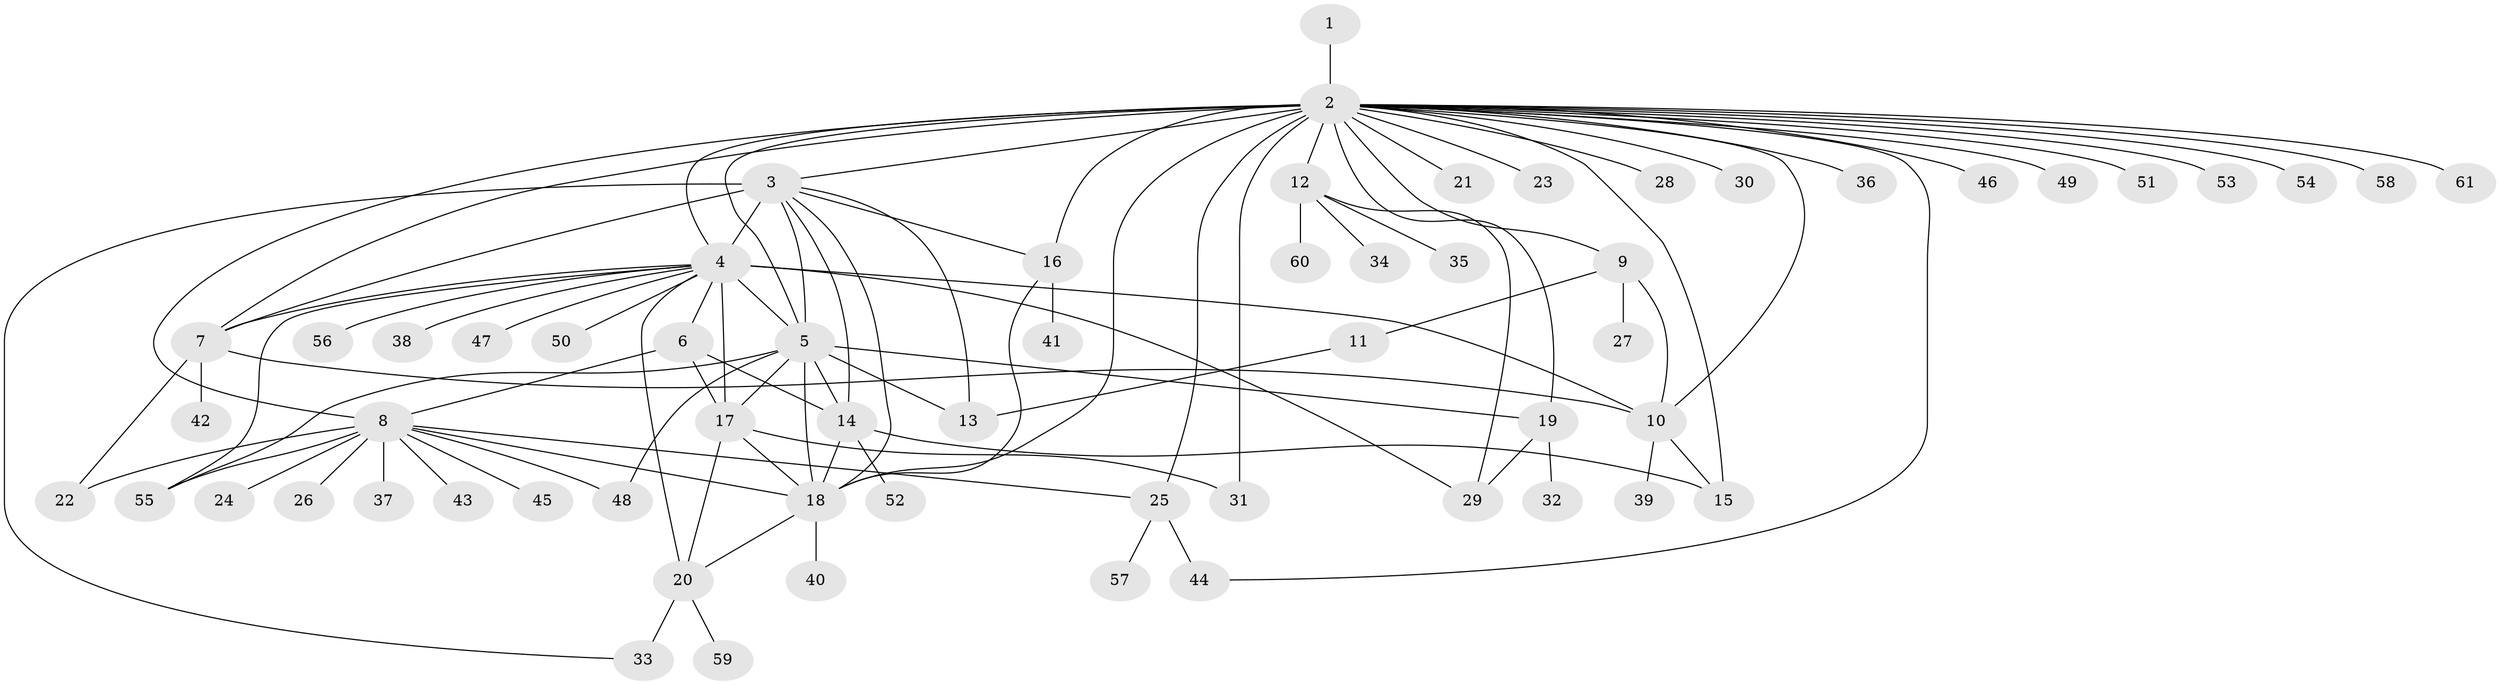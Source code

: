 // original degree distribution, {1: 0.512396694214876, 37: 0.008264462809917356, 31: 0.008264462809917356, 2: 0.19834710743801653, 4: 0.049586776859504134, 5: 0.024793388429752067, 6: 0.024793388429752067, 13: 0.008264462809917356, 7: 0.024793388429752067, 3: 0.11570247933884298, 10: 0.008264462809917356, 9: 0.008264462809917356, 12: 0.008264462809917356}
// Generated by graph-tools (version 1.1) at 2025/43/03/06/25 01:43:19]
// undirected, 61 vertices, 97 edges
graph export_dot {
graph [start="1"]
  node [color=gray90,style=filled];
  1;
  2;
  3;
  4;
  5;
  6;
  7;
  8;
  9;
  10;
  11;
  12;
  13;
  14;
  15;
  16;
  17;
  18;
  19;
  20;
  21;
  22;
  23;
  24;
  25;
  26;
  27;
  28;
  29;
  30;
  31;
  32;
  33;
  34;
  35;
  36;
  37;
  38;
  39;
  40;
  41;
  42;
  43;
  44;
  45;
  46;
  47;
  48;
  49;
  50;
  51;
  52;
  53;
  54;
  55;
  56;
  57;
  58;
  59;
  60;
  61;
  1 -- 2 [weight=1.0];
  2 -- 3 [weight=1.0];
  2 -- 4 [weight=2.0];
  2 -- 5 [weight=2.0];
  2 -- 7 [weight=1.0];
  2 -- 8 [weight=2.0];
  2 -- 9 [weight=1.0];
  2 -- 10 [weight=1.0];
  2 -- 12 [weight=1.0];
  2 -- 15 [weight=1.0];
  2 -- 16 [weight=2.0];
  2 -- 18 [weight=1.0];
  2 -- 19 [weight=1.0];
  2 -- 21 [weight=1.0];
  2 -- 23 [weight=1.0];
  2 -- 25 [weight=3.0];
  2 -- 28 [weight=1.0];
  2 -- 30 [weight=1.0];
  2 -- 31 [weight=2.0];
  2 -- 36 [weight=1.0];
  2 -- 44 [weight=1.0];
  2 -- 46 [weight=1.0];
  2 -- 49 [weight=1.0];
  2 -- 51 [weight=1.0];
  2 -- 53 [weight=1.0];
  2 -- 54 [weight=1.0];
  2 -- 58 [weight=1.0];
  2 -- 61 [weight=1.0];
  3 -- 4 [weight=19.0];
  3 -- 5 [weight=1.0];
  3 -- 7 [weight=1.0];
  3 -- 13 [weight=1.0];
  3 -- 14 [weight=1.0];
  3 -- 16 [weight=1.0];
  3 -- 18 [weight=2.0];
  3 -- 33 [weight=1.0];
  4 -- 5 [weight=1.0];
  4 -- 6 [weight=1.0];
  4 -- 7 [weight=2.0];
  4 -- 10 [weight=1.0];
  4 -- 17 [weight=1.0];
  4 -- 20 [weight=2.0];
  4 -- 29 [weight=1.0];
  4 -- 38 [weight=1.0];
  4 -- 47 [weight=1.0];
  4 -- 50 [weight=1.0];
  4 -- 55 [weight=1.0];
  4 -- 56 [weight=1.0];
  5 -- 13 [weight=1.0];
  5 -- 14 [weight=1.0];
  5 -- 17 [weight=1.0];
  5 -- 18 [weight=1.0];
  5 -- 19 [weight=1.0];
  5 -- 48 [weight=1.0];
  5 -- 55 [weight=1.0];
  6 -- 8 [weight=1.0];
  6 -- 14 [weight=1.0];
  6 -- 17 [weight=1.0];
  7 -- 10 [weight=1.0];
  7 -- 22 [weight=1.0];
  7 -- 42 [weight=1.0];
  8 -- 18 [weight=1.0];
  8 -- 22 [weight=1.0];
  8 -- 24 [weight=1.0];
  8 -- 25 [weight=1.0];
  8 -- 26 [weight=1.0];
  8 -- 37 [weight=1.0];
  8 -- 43 [weight=1.0];
  8 -- 45 [weight=1.0];
  8 -- 48 [weight=1.0];
  8 -- 55 [weight=1.0];
  9 -- 10 [weight=1.0];
  9 -- 11 [weight=1.0];
  9 -- 27 [weight=1.0];
  10 -- 15 [weight=1.0];
  10 -- 39 [weight=1.0];
  11 -- 13 [weight=1.0];
  12 -- 29 [weight=1.0];
  12 -- 34 [weight=1.0];
  12 -- 35 [weight=1.0];
  12 -- 60 [weight=1.0];
  14 -- 15 [weight=1.0];
  14 -- 18 [weight=1.0];
  14 -- 52 [weight=1.0];
  16 -- 18 [weight=1.0];
  16 -- 41 [weight=1.0];
  17 -- 18 [weight=1.0];
  17 -- 20 [weight=1.0];
  17 -- 31 [weight=3.0];
  18 -- 20 [weight=1.0];
  18 -- 40 [weight=5.0];
  19 -- 29 [weight=1.0];
  19 -- 32 [weight=1.0];
  20 -- 33 [weight=2.0];
  20 -- 59 [weight=1.0];
  25 -- 44 [weight=2.0];
  25 -- 57 [weight=1.0];
}
